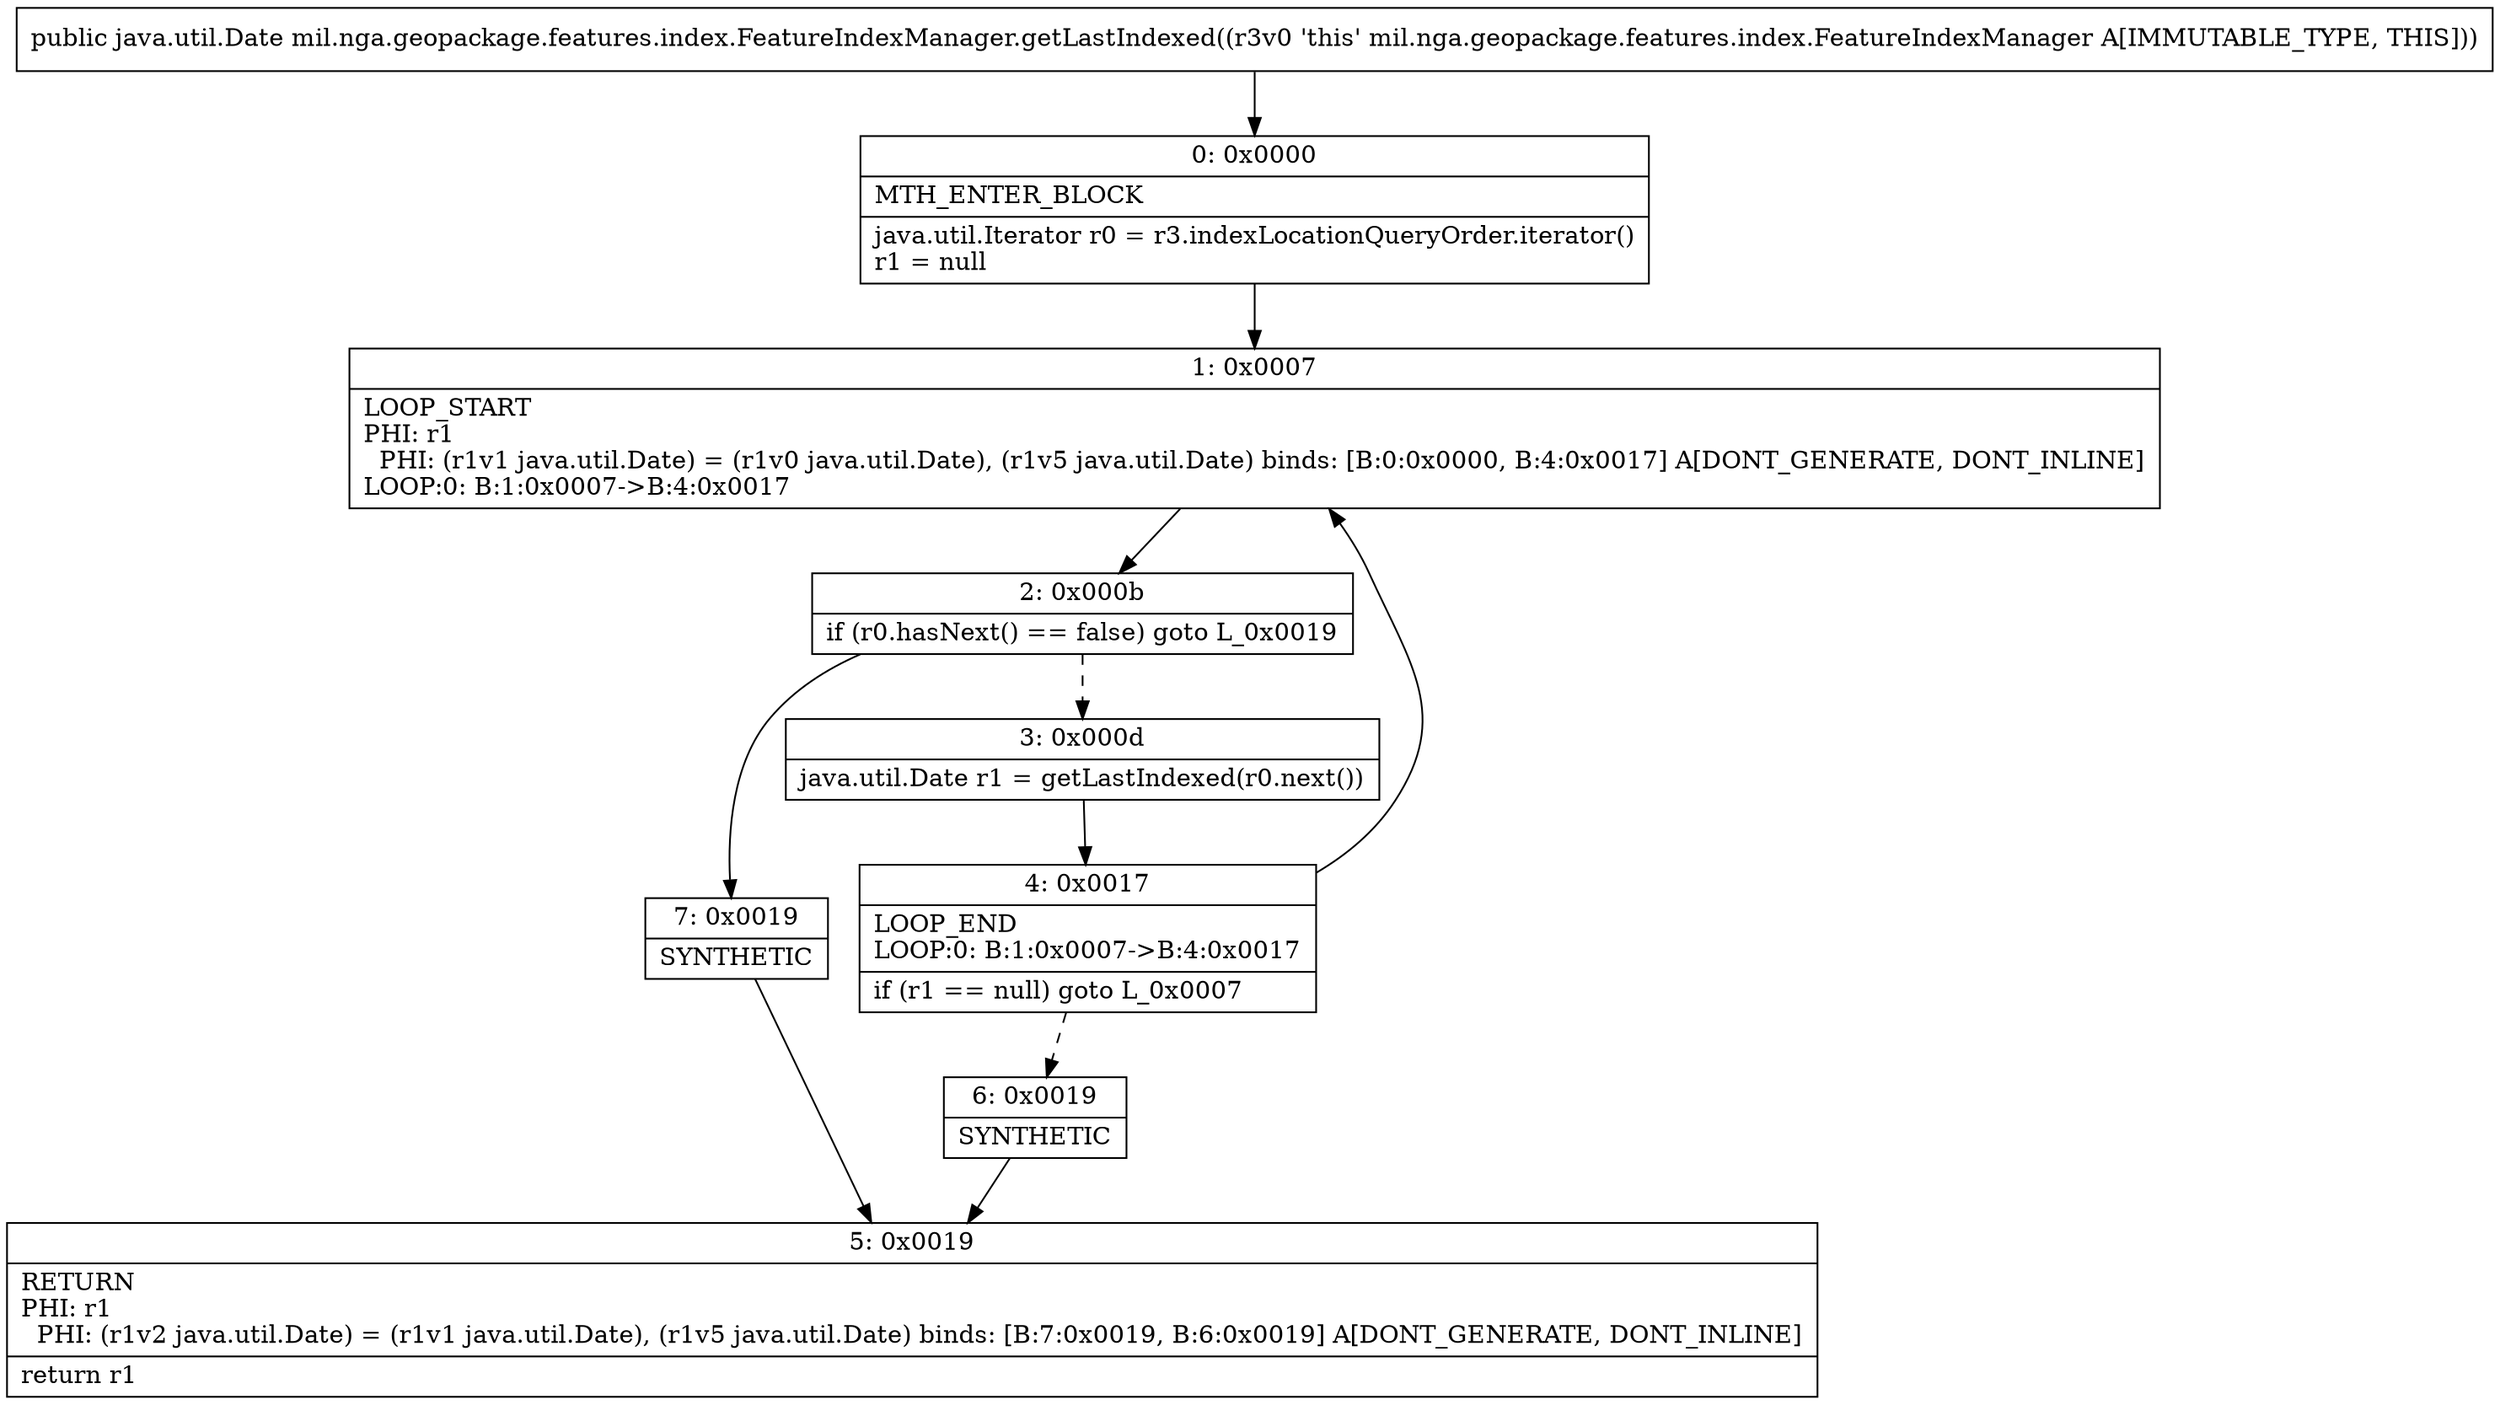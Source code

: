 digraph "CFG formil.nga.geopackage.features.index.FeatureIndexManager.getLastIndexed()Ljava\/util\/Date;" {
Node_0 [shape=record,label="{0\:\ 0x0000|MTH_ENTER_BLOCK\l|java.util.Iterator r0 = r3.indexLocationQueryOrder.iterator()\lr1 = null\l}"];
Node_1 [shape=record,label="{1\:\ 0x0007|LOOP_START\lPHI: r1 \l  PHI: (r1v1 java.util.Date) = (r1v0 java.util.Date), (r1v5 java.util.Date) binds: [B:0:0x0000, B:4:0x0017] A[DONT_GENERATE, DONT_INLINE]\lLOOP:0: B:1:0x0007\-\>B:4:0x0017\l}"];
Node_2 [shape=record,label="{2\:\ 0x000b|if (r0.hasNext() == false) goto L_0x0019\l}"];
Node_3 [shape=record,label="{3\:\ 0x000d|java.util.Date r1 = getLastIndexed(r0.next())\l}"];
Node_4 [shape=record,label="{4\:\ 0x0017|LOOP_END\lLOOP:0: B:1:0x0007\-\>B:4:0x0017\l|if (r1 == null) goto L_0x0007\l}"];
Node_5 [shape=record,label="{5\:\ 0x0019|RETURN\lPHI: r1 \l  PHI: (r1v2 java.util.Date) = (r1v1 java.util.Date), (r1v5 java.util.Date) binds: [B:7:0x0019, B:6:0x0019] A[DONT_GENERATE, DONT_INLINE]\l|return r1\l}"];
Node_6 [shape=record,label="{6\:\ 0x0019|SYNTHETIC\l}"];
Node_7 [shape=record,label="{7\:\ 0x0019|SYNTHETIC\l}"];
MethodNode[shape=record,label="{public java.util.Date mil.nga.geopackage.features.index.FeatureIndexManager.getLastIndexed((r3v0 'this' mil.nga.geopackage.features.index.FeatureIndexManager A[IMMUTABLE_TYPE, THIS])) }"];
MethodNode -> Node_0;
Node_0 -> Node_1;
Node_1 -> Node_2;
Node_2 -> Node_3[style=dashed];
Node_2 -> Node_7;
Node_3 -> Node_4;
Node_4 -> Node_1;
Node_4 -> Node_6[style=dashed];
Node_6 -> Node_5;
Node_7 -> Node_5;
}

